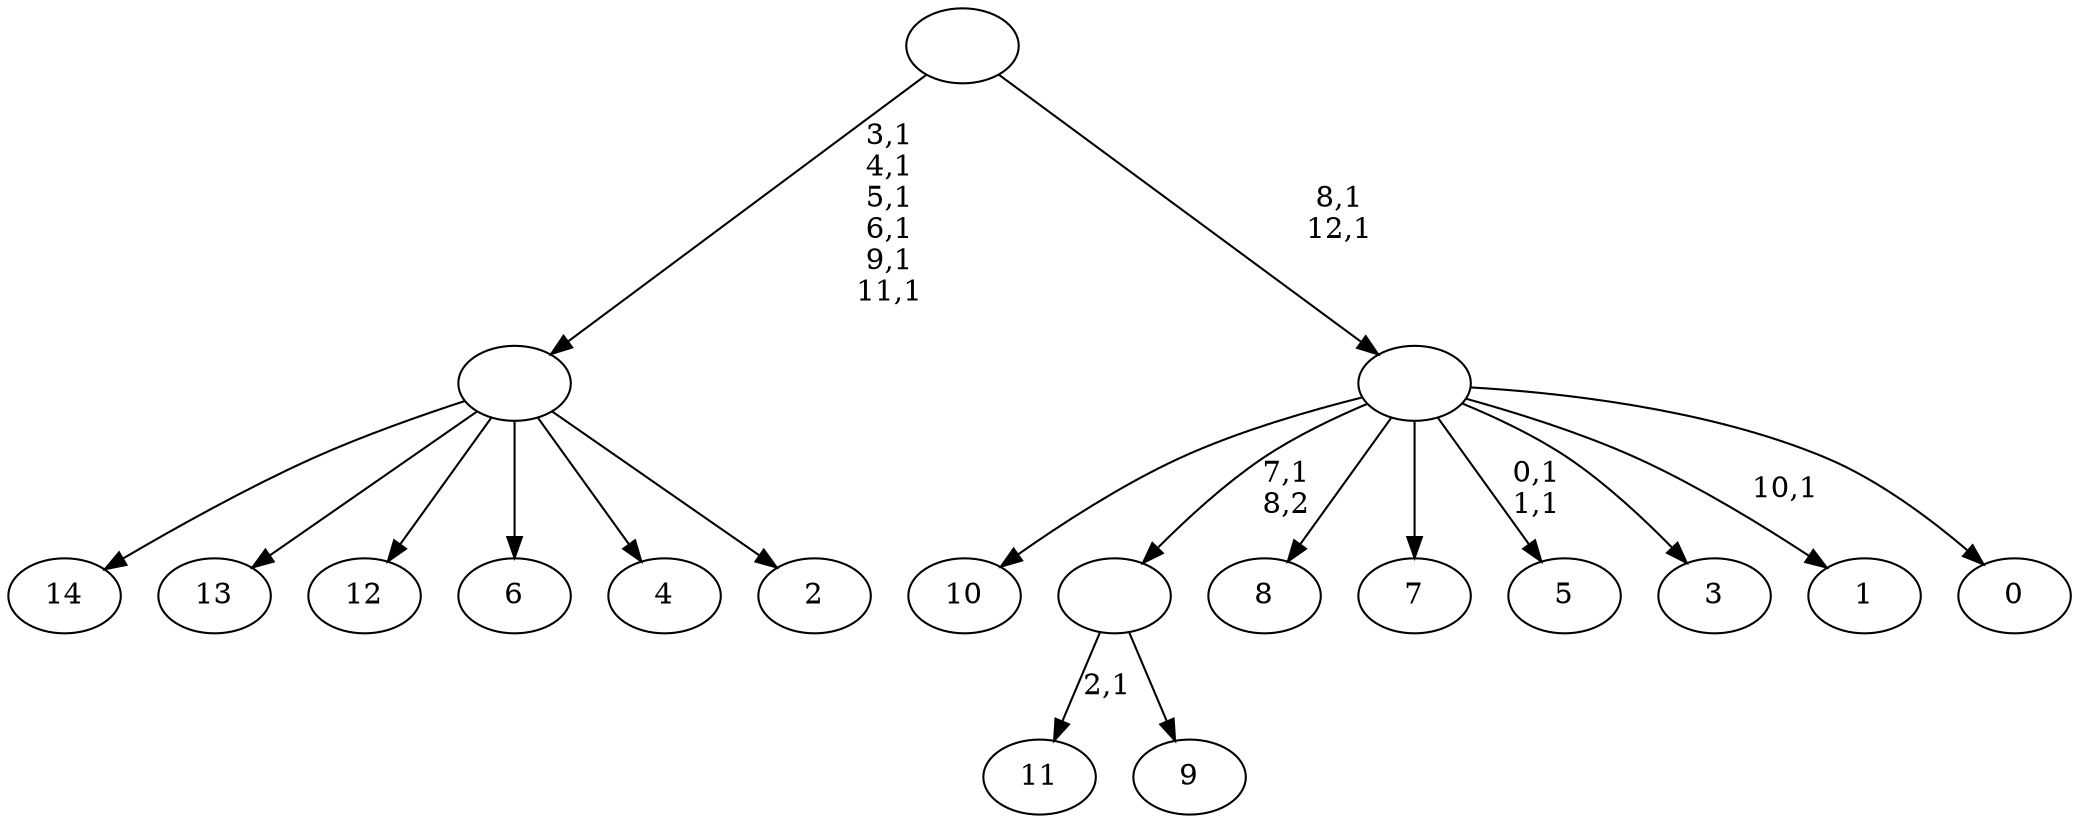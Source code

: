 digraph T {
	28 [label="14"]
	27 [label="13"]
	26 [label="12"]
	25 [label="11"]
	23 [label="10"]
	22 [label="9"]
	21 [label=""]
	20 [label="8"]
	19 [label="7"]
	18 [label="6"]
	17 [label="5"]
	14 [label="4"]
	13 [label="3"]
	12 [label="2"]
	11 [label=""]
	5 [label="1"]
	3 [label="0"]
	2 [label=""]
	0 [label=""]
	21 -> 25 [label="2,1"]
	21 -> 22 [label=""]
	11 -> 28 [label=""]
	11 -> 27 [label=""]
	11 -> 26 [label=""]
	11 -> 18 [label=""]
	11 -> 14 [label=""]
	11 -> 12 [label=""]
	2 -> 5 [label="10,1"]
	2 -> 17 [label="0,1\n1,1"]
	2 -> 23 [label=""]
	2 -> 21 [label="7,1\n8,2"]
	2 -> 20 [label=""]
	2 -> 19 [label=""]
	2 -> 13 [label=""]
	2 -> 3 [label=""]
	0 -> 2 [label="8,1\n12,1"]
	0 -> 11 [label="3,1\n4,1\n5,1\n6,1\n9,1\n11,1"]
}
